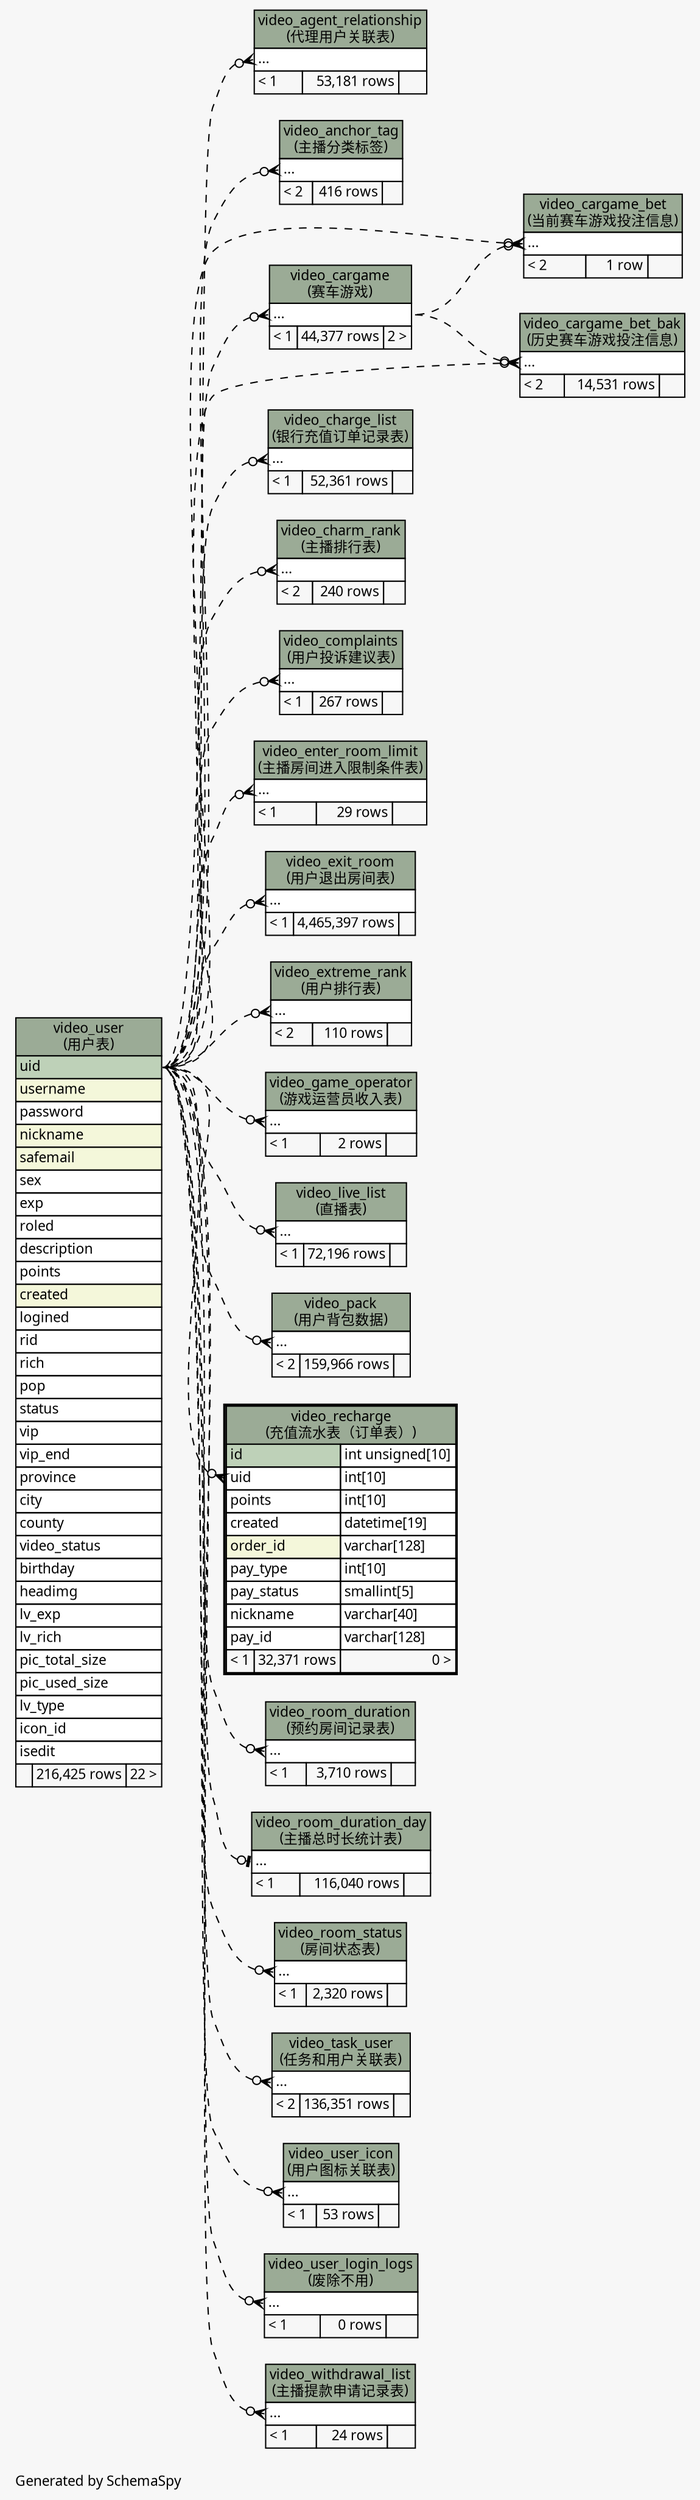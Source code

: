 // dot 2.26.0 on Linux 2.6.32-504.3.3.el6.x86_64
// SchemaSpy rev Unknown
digraph "impliedTwoDegreesRelationshipsDiagram" {
  graph [
    rankdir="RL"
    bgcolor="#f7f7f7"
    label="\nGenerated by SchemaSpy"
    labeljust="l"
    nodesep="0.18"
    ranksep="0.46"
    fontname="Microsoft YaHei"
    fontsize="11"
  ];
  node [
    fontname="Microsoft YaHei"
    fontsize="11"
    shape="plaintext"
  ];
  edge [
    arrowsize="0.8"
  ];
  "video_agent_relationship":"elipses":w -> "video_user":"uid":e [arrowhead=none dir=back arrowtail=crowodot style=dashed];
  "video_anchor_tag":"elipses":w -> "video_user":"uid":e [arrowhead=none dir=back arrowtail=crowodot style=dashed];
  "video_cargame":"elipses":w -> "video_user":"uid":e [arrowhead=none dir=back arrowtail=crowodot style=dashed];
  "video_cargame_bet":"elipses":w -> "video_cargame":"elipses":e [arrowhead=none dir=back arrowtail=crowodot style=dashed];
  "video_cargame_bet":"elipses":w -> "video_user":"uid":e [arrowhead=none dir=back arrowtail=crowodot style=dashed];
  "video_cargame_bet_bak":"elipses":w -> "video_cargame":"elipses":e [arrowhead=none dir=back arrowtail=crowodot style=dashed];
  "video_cargame_bet_bak":"elipses":w -> "video_user":"uid":e [arrowhead=none dir=back arrowtail=crowodot style=dashed];
  "video_charge_list":"elipses":w -> "video_user":"uid":e [arrowhead=none dir=back arrowtail=crowodot style=dashed];
  "video_charm_rank":"elipses":w -> "video_user":"uid":e [arrowhead=none dir=back arrowtail=crowodot style=dashed];
  "video_complaints":"elipses":w -> "video_user":"uid":e [arrowhead=none dir=back arrowtail=crowodot style=dashed];
  "video_enter_room_limit":"elipses":w -> "video_user":"uid":e [arrowhead=none dir=back arrowtail=crowodot style=dashed];
  "video_exit_room":"elipses":w -> "video_user":"uid":e [arrowhead=none dir=back arrowtail=crowodot style=dashed];
  "video_extreme_rank":"elipses":w -> "video_user":"uid":e [arrowhead=none dir=back arrowtail=crowodot style=dashed];
  "video_game_operator":"elipses":w -> "video_user":"uid":e [arrowhead=none dir=back arrowtail=crowodot style=dashed];
  "video_live_list":"elipses":w -> "video_user":"uid":e [arrowhead=none dir=back arrowtail=crowodot style=dashed];
  "video_pack":"elipses":w -> "video_user":"uid":e [arrowhead=none dir=back arrowtail=crowodot style=dashed];
  "video_recharge":"uid":w -> "video_user":"uid":e [arrowhead=none dir=back arrowtail=crowodot style=dashed];
  "video_room_duration":"elipses":w -> "video_user":"uid":e [arrowhead=none dir=back arrowtail=crowodot style=dashed];
  "video_room_duration_day":"elipses":w -> "video_user":"uid":e [arrowhead=none dir=back arrowtail=teeodot style=dashed];
  "video_room_status":"elipses":w -> "video_user":"uid":e [arrowhead=none dir=back arrowtail=crowodot style=dashed];
  "video_task_user":"elipses":w -> "video_user":"uid":e [arrowhead=none dir=back arrowtail=crowodot style=dashed];
  "video_user_icon":"elipses":w -> "video_user":"uid":e [arrowhead=none dir=back arrowtail=crowodot style=dashed];
  "video_user_login_logs":"elipses":w -> "video_user":"uid":e [arrowhead=none dir=back arrowtail=crowodot style=dashed];
  "video_withdrawal_list":"elipses":w -> "video_user":"uid":e [arrowhead=none dir=back arrowtail=crowodot style=dashed];
  "video_agent_relationship" [
    label=<
    <TABLE BORDER="0" CELLBORDER="1" CELLSPACING="0" BGCOLOR="#ffffff">
      <TR><TD COLSPAN="3" BGCOLOR="#9bab96" ALIGN="CENTER">video_agent_relationship<br/>(代理用户关联表)</TD></TR>
      <TR><TD PORT="elipses" COLSPAN="3" ALIGN="LEFT">...</TD></TR>
      <TR><TD ALIGN="LEFT" BGCOLOR="#f7f7f7">&lt; 1</TD><TD ALIGN="RIGHT" BGCOLOR="#f7f7f7">53,181 rows</TD><TD ALIGN="RIGHT" BGCOLOR="#f7f7f7">  </TD></TR>
    </TABLE>>
    URL="video_agent_relationship.html"
    tooltip="video_agent_relationship"
  ];
  "video_anchor_tag" [
    label=<
    <TABLE BORDER="0" CELLBORDER="1" CELLSPACING="0" BGCOLOR="#ffffff">
      <TR><TD COLSPAN="3" BGCOLOR="#9bab96" ALIGN="CENTER">video_anchor_tag<br/>(主播分类标签)</TD></TR>
      <TR><TD PORT="elipses" COLSPAN="3" ALIGN="LEFT">...</TD></TR>
      <TR><TD ALIGN="LEFT" BGCOLOR="#f7f7f7">&lt; 2</TD><TD ALIGN="RIGHT" BGCOLOR="#f7f7f7">416 rows</TD><TD ALIGN="RIGHT" BGCOLOR="#f7f7f7">  </TD></TR>
    </TABLE>>
    URL="video_anchor_tag.html"
    tooltip="video_anchor_tag"
  ];
  "video_cargame" [
    label=<
    <TABLE BORDER="0" CELLBORDER="1" CELLSPACING="0" BGCOLOR="#ffffff">
      <TR><TD COLSPAN="3" BGCOLOR="#9bab96" ALIGN="CENTER">video_cargame<br/>(赛车游戏)</TD></TR>
      <TR><TD PORT="elipses" COLSPAN="3" ALIGN="LEFT">...</TD></TR>
      <TR><TD ALIGN="LEFT" BGCOLOR="#f7f7f7">&lt; 1</TD><TD ALIGN="RIGHT" BGCOLOR="#f7f7f7">44,377 rows</TD><TD ALIGN="RIGHT" BGCOLOR="#f7f7f7">2 &gt;</TD></TR>
    </TABLE>>
    URL="video_cargame.html"
    tooltip="video_cargame"
  ];
  "video_cargame_bet" [
    label=<
    <TABLE BORDER="0" CELLBORDER="1" CELLSPACING="0" BGCOLOR="#ffffff">
      <TR><TD COLSPAN="3" BGCOLOR="#9bab96" ALIGN="CENTER">video_cargame_bet<br/>(当前赛车游戏投注信息)</TD></TR>
      <TR><TD PORT="elipses" COLSPAN="3" ALIGN="LEFT">...</TD></TR>
      <TR><TD ALIGN="LEFT" BGCOLOR="#f7f7f7">&lt; 2</TD><TD ALIGN="RIGHT" BGCOLOR="#f7f7f7">1 row</TD><TD ALIGN="RIGHT" BGCOLOR="#f7f7f7">  </TD></TR>
    </TABLE>>
    URL="video_cargame_bet.html"
    tooltip="video_cargame_bet"
  ];
  "video_cargame_bet_bak" [
    label=<
    <TABLE BORDER="0" CELLBORDER="1" CELLSPACING="0" BGCOLOR="#ffffff">
      <TR><TD COLSPAN="3" BGCOLOR="#9bab96" ALIGN="CENTER">video_cargame_bet_bak<br/>(历史赛车游戏投注信息)</TD></TR>
      <TR><TD PORT="elipses" COLSPAN="3" ALIGN="LEFT">...</TD></TR>
      <TR><TD ALIGN="LEFT" BGCOLOR="#f7f7f7">&lt; 2</TD><TD ALIGN="RIGHT" BGCOLOR="#f7f7f7">14,531 rows</TD><TD ALIGN="RIGHT" BGCOLOR="#f7f7f7">  </TD></TR>
    </TABLE>>
    URL="video_cargame_bet_bak.html"
    tooltip="video_cargame_bet_bak"
  ];
  "video_charge_list" [
    label=<
    <TABLE BORDER="0" CELLBORDER="1" CELLSPACING="0" BGCOLOR="#ffffff">
      <TR><TD COLSPAN="3" BGCOLOR="#9bab96" ALIGN="CENTER">video_charge_list<br/>(银行充值订单记录表)</TD></TR>
      <TR><TD PORT="elipses" COLSPAN="3" ALIGN="LEFT">...</TD></TR>
      <TR><TD ALIGN="LEFT" BGCOLOR="#f7f7f7">&lt; 1</TD><TD ALIGN="RIGHT" BGCOLOR="#f7f7f7">52,361 rows</TD><TD ALIGN="RIGHT" BGCOLOR="#f7f7f7">  </TD></TR>
    </TABLE>>
    URL="video_charge_list.html"
    tooltip="video_charge_list"
  ];
  "video_charm_rank" [
    label=<
    <TABLE BORDER="0" CELLBORDER="1" CELLSPACING="0" BGCOLOR="#ffffff">
      <TR><TD COLSPAN="3" BGCOLOR="#9bab96" ALIGN="CENTER">video_charm_rank<br/>(主播排行表)</TD></TR>
      <TR><TD PORT="elipses" COLSPAN="3" ALIGN="LEFT">...</TD></TR>
      <TR><TD ALIGN="LEFT" BGCOLOR="#f7f7f7">&lt; 2</TD><TD ALIGN="RIGHT" BGCOLOR="#f7f7f7">240 rows</TD><TD ALIGN="RIGHT" BGCOLOR="#f7f7f7">  </TD></TR>
    </TABLE>>
    URL="video_charm_rank.html"
    tooltip="video_charm_rank"
  ];
  "video_complaints" [
    label=<
    <TABLE BORDER="0" CELLBORDER="1" CELLSPACING="0" BGCOLOR="#ffffff">
      <TR><TD COLSPAN="3" BGCOLOR="#9bab96" ALIGN="CENTER">video_complaints<br/>(用户投诉建议表)</TD></TR>
      <TR><TD PORT="elipses" COLSPAN="3" ALIGN="LEFT">...</TD></TR>
      <TR><TD ALIGN="LEFT" BGCOLOR="#f7f7f7">&lt; 1</TD><TD ALIGN="RIGHT" BGCOLOR="#f7f7f7">267 rows</TD><TD ALIGN="RIGHT" BGCOLOR="#f7f7f7">  </TD></TR>
    </TABLE>>
    URL="video_complaints.html"
    tooltip="video_complaints"
  ];
  "video_enter_room_limit" [
    label=<
    <TABLE BORDER="0" CELLBORDER="1" CELLSPACING="0" BGCOLOR="#ffffff">
      <TR><TD COLSPAN="3" BGCOLOR="#9bab96" ALIGN="CENTER">video_enter_room_limit<br/>(主播房间进入限制条件表)</TD></TR>
      <TR><TD PORT="elipses" COLSPAN="3" ALIGN="LEFT">...</TD></TR>
      <TR><TD ALIGN="LEFT" BGCOLOR="#f7f7f7">&lt; 1</TD><TD ALIGN="RIGHT" BGCOLOR="#f7f7f7">29 rows</TD><TD ALIGN="RIGHT" BGCOLOR="#f7f7f7">  </TD></TR>
    </TABLE>>
    URL="video_enter_room_limit.html"
    tooltip="video_enter_room_limit"
  ];
  "video_exit_room" [
    label=<
    <TABLE BORDER="0" CELLBORDER="1" CELLSPACING="0" BGCOLOR="#ffffff">
      <TR><TD COLSPAN="3" BGCOLOR="#9bab96" ALIGN="CENTER">video_exit_room<br/>(用户退出房间表)</TD></TR>
      <TR><TD PORT="elipses" COLSPAN="3" ALIGN="LEFT">...</TD></TR>
      <TR><TD ALIGN="LEFT" BGCOLOR="#f7f7f7">&lt; 1</TD><TD ALIGN="RIGHT" BGCOLOR="#f7f7f7">4,465,397 rows</TD><TD ALIGN="RIGHT" BGCOLOR="#f7f7f7">  </TD></TR>
    </TABLE>>
    URL="video_exit_room.html"
    tooltip="video_exit_room"
  ];
  "video_extreme_rank" [
    label=<
    <TABLE BORDER="0" CELLBORDER="1" CELLSPACING="0" BGCOLOR="#ffffff">
      <TR><TD COLSPAN="3" BGCOLOR="#9bab96" ALIGN="CENTER">video_extreme_rank<br/>(用户排行表)</TD></TR>
      <TR><TD PORT="elipses" COLSPAN="3" ALIGN="LEFT">...</TD></TR>
      <TR><TD ALIGN="LEFT" BGCOLOR="#f7f7f7">&lt; 2</TD><TD ALIGN="RIGHT" BGCOLOR="#f7f7f7">110 rows</TD><TD ALIGN="RIGHT" BGCOLOR="#f7f7f7">  </TD></TR>
    </TABLE>>
    URL="video_extreme_rank.html"
    tooltip="video_extreme_rank"
  ];
  "video_game_operator" [
    label=<
    <TABLE BORDER="0" CELLBORDER="1" CELLSPACING="0" BGCOLOR="#ffffff">
      <TR><TD COLSPAN="3" BGCOLOR="#9bab96" ALIGN="CENTER">video_game_operator<br/>(游戏运营员收入表)</TD></TR>
      <TR><TD PORT="elipses" COLSPAN="3" ALIGN="LEFT">...</TD></TR>
      <TR><TD ALIGN="LEFT" BGCOLOR="#f7f7f7">&lt; 1</TD><TD ALIGN="RIGHT" BGCOLOR="#f7f7f7">2 rows</TD><TD ALIGN="RIGHT" BGCOLOR="#f7f7f7">  </TD></TR>
    </TABLE>>
    URL="video_game_operator.html"
    tooltip="video_game_operator"
  ];
  "video_live_list" [
    label=<
    <TABLE BORDER="0" CELLBORDER="1" CELLSPACING="0" BGCOLOR="#ffffff">
      <TR><TD COLSPAN="3" BGCOLOR="#9bab96" ALIGN="CENTER">video_live_list<br/>(直播表)</TD></TR>
      <TR><TD PORT="elipses" COLSPAN="3" ALIGN="LEFT">...</TD></TR>
      <TR><TD ALIGN="LEFT" BGCOLOR="#f7f7f7">&lt; 1</TD><TD ALIGN="RIGHT" BGCOLOR="#f7f7f7">72,196 rows</TD><TD ALIGN="RIGHT" BGCOLOR="#f7f7f7">  </TD></TR>
    </TABLE>>
    URL="video_live_list.html"
    tooltip="video_live_list"
  ];
  "video_pack" [
    label=<
    <TABLE BORDER="0" CELLBORDER="1" CELLSPACING="0" BGCOLOR="#ffffff">
      <TR><TD COLSPAN="3" BGCOLOR="#9bab96" ALIGN="CENTER">video_pack<br/>(用户背包数据)</TD></TR>
      <TR><TD PORT="elipses" COLSPAN="3" ALIGN="LEFT">...</TD></TR>
      <TR><TD ALIGN="LEFT" BGCOLOR="#f7f7f7">&lt; 2</TD><TD ALIGN="RIGHT" BGCOLOR="#f7f7f7">159,966 rows</TD><TD ALIGN="RIGHT" BGCOLOR="#f7f7f7">  </TD></TR>
    </TABLE>>
    URL="video_pack.html"
    tooltip="video_pack"
  ];
  "video_recharge" [
    label=<
    <TABLE BORDER="2" CELLBORDER="1" CELLSPACING="0" BGCOLOR="#ffffff">
      <TR><TD COLSPAN="3" BGCOLOR="#9bab96" ALIGN="CENTER">video_recharge<br/>(充值流水表（订单表）)</TD></TR>
      <TR><TD PORT="id" COLSPAN="2" BGCOLOR="#bed1b8" ALIGN="LEFT">id</TD><TD PORT="id.type" ALIGN="LEFT">int unsigned[10]</TD></TR>
      <TR><TD PORT="uid" COLSPAN="2" ALIGN="LEFT">uid</TD><TD PORT="uid.type" ALIGN="LEFT">int[10]</TD></TR>
      <TR><TD PORT="points" COLSPAN="2" ALIGN="LEFT">points</TD><TD PORT="points.type" ALIGN="LEFT">int[10]</TD></TR>
      <TR><TD PORT="created" COLSPAN="2" ALIGN="LEFT">created</TD><TD PORT="created.type" ALIGN="LEFT">datetime[19]</TD></TR>
      <TR><TD PORT="order_id" COLSPAN="2" BGCOLOR="#f4f7da" ALIGN="LEFT">order_id</TD><TD PORT="order_id.type" ALIGN="LEFT">varchar[128]</TD></TR>
      <TR><TD PORT="pay_type" COLSPAN="2" ALIGN="LEFT">pay_type</TD><TD PORT="pay_type.type" ALIGN="LEFT">int[10]</TD></TR>
      <TR><TD PORT="pay_status" COLSPAN="2" ALIGN="LEFT">pay_status</TD><TD PORT="pay_status.type" ALIGN="LEFT">smallint[5]</TD></TR>
      <TR><TD PORT="nickname" COLSPAN="2" ALIGN="LEFT">nickname</TD><TD PORT="nickname.type" ALIGN="LEFT">varchar[40]</TD></TR>
      <TR><TD PORT="pay_id" COLSPAN="2" ALIGN="LEFT">pay_id</TD><TD PORT="pay_id.type" ALIGN="LEFT">varchar[128]</TD></TR>
      <TR><TD ALIGN="LEFT" BGCOLOR="#f7f7f7">&lt; 1</TD><TD ALIGN="RIGHT" BGCOLOR="#f7f7f7">32,371 rows</TD><TD ALIGN="RIGHT" BGCOLOR="#f7f7f7">0 &gt;</TD></TR>
    </TABLE>>
    URL="video_recharge.html"
    tooltip="video_recharge"
  ];
  "video_room_duration" [
    label=<
    <TABLE BORDER="0" CELLBORDER="1" CELLSPACING="0" BGCOLOR="#ffffff">
      <TR><TD COLSPAN="3" BGCOLOR="#9bab96" ALIGN="CENTER">video_room_duration<br/>(预约房间记录表)</TD></TR>
      <TR><TD PORT="elipses" COLSPAN="3" ALIGN="LEFT">...</TD></TR>
      <TR><TD ALIGN="LEFT" BGCOLOR="#f7f7f7">&lt; 1</TD><TD ALIGN="RIGHT" BGCOLOR="#f7f7f7">3,710 rows</TD><TD ALIGN="RIGHT" BGCOLOR="#f7f7f7">  </TD></TR>
    </TABLE>>
    URL="video_room_duration.html"
    tooltip="video_room_duration"
  ];
  "video_room_duration_day" [
    label=<
    <TABLE BORDER="0" CELLBORDER="1" CELLSPACING="0" BGCOLOR="#ffffff">
      <TR><TD COLSPAN="3" BGCOLOR="#9bab96" ALIGN="CENTER">video_room_duration_day<br/>(主播总时长统计表)</TD></TR>
      <TR><TD PORT="elipses" COLSPAN="3" ALIGN="LEFT">...</TD></TR>
      <TR><TD ALIGN="LEFT" BGCOLOR="#f7f7f7">&lt; 1</TD><TD ALIGN="RIGHT" BGCOLOR="#f7f7f7">116,040 rows</TD><TD ALIGN="RIGHT" BGCOLOR="#f7f7f7">  </TD></TR>
    </TABLE>>
    URL="video_room_duration_day.html"
    tooltip="video_room_duration_day"
  ];
  "video_room_status" [
    label=<
    <TABLE BORDER="0" CELLBORDER="1" CELLSPACING="0" BGCOLOR="#ffffff">
      <TR><TD COLSPAN="3" BGCOLOR="#9bab96" ALIGN="CENTER">video_room_status<br/>(房间状态表)</TD></TR>
      <TR><TD PORT="elipses" COLSPAN="3" ALIGN="LEFT">...</TD></TR>
      <TR><TD ALIGN="LEFT" BGCOLOR="#f7f7f7">&lt; 1</TD><TD ALIGN="RIGHT" BGCOLOR="#f7f7f7">2,320 rows</TD><TD ALIGN="RIGHT" BGCOLOR="#f7f7f7">  </TD></TR>
    </TABLE>>
    URL="video_room_status.html"
    tooltip="video_room_status"
  ];
  "video_task_user" [
    label=<
    <TABLE BORDER="0" CELLBORDER="1" CELLSPACING="0" BGCOLOR="#ffffff">
      <TR><TD COLSPAN="3" BGCOLOR="#9bab96" ALIGN="CENTER">video_task_user<br/>(任务和用户关联表)</TD></TR>
      <TR><TD PORT="elipses" COLSPAN="3" ALIGN="LEFT">...</TD></TR>
      <TR><TD ALIGN="LEFT" BGCOLOR="#f7f7f7">&lt; 2</TD><TD ALIGN="RIGHT" BGCOLOR="#f7f7f7">136,351 rows</TD><TD ALIGN="RIGHT" BGCOLOR="#f7f7f7">  </TD></TR>
    </TABLE>>
    URL="video_task_user.html"
    tooltip="video_task_user"
  ];
  "video_user" [
    label=<
    <TABLE BORDER="0" CELLBORDER="1" CELLSPACING="0" BGCOLOR="#ffffff">
      <TR><TD COLSPAN="3" BGCOLOR="#9bab96" ALIGN="CENTER">video_user<br/>(用户表)</TD></TR>
      <TR><TD PORT="uid" COLSPAN="3" BGCOLOR="#bed1b8" ALIGN="LEFT">uid</TD></TR>
      <TR><TD PORT="username" COLSPAN="3" BGCOLOR="#f4f7da" ALIGN="LEFT">username</TD></TR>
      <TR><TD PORT="password" COLSPAN="3" ALIGN="LEFT">password</TD></TR>
      <TR><TD PORT="nickname" COLSPAN="3" BGCOLOR="#f4f7da" ALIGN="LEFT">nickname</TD></TR>
      <TR><TD PORT="safemail" COLSPAN="3" BGCOLOR="#f4f7da" ALIGN="LEFT">safemail</TD></TR>
      <TR><TD PORT="sex" COLSPAN="3" ALIGN="LEFT">sex</TD></TR>
      <TR><TD PORT="exp" COLSPAN="3" ALIGN="LEFT">exp</TD></TR>
      <TR><TD PORT="roled" COLSPAN="3" ALIGN="LEFT">roled</TD></TR>
      <TR><TD PORT="description" COLSPAN="3" ALIGN="LEFT">description</TD></TR>
      <TR><TD PORT="points" COLSPAN="3" ALIGN="LEFT">points</TD></TR>
      <TR><TD PORT="created" COLSPAN="3" BGCOLOR="#f4f7da" ALIGN="LEFT">created</TD></TR>
      <TR><TD PORT="logined" COLSPAN="3" ALIGN="LEFT">logined</TD></TR>
      <TR><TD PORT="rid" COLSPAN="3" ALIGN="LEFT">rid</TD></TR>
      <TR><TD PORT="rich" COLSPAN="3" ALIGN="LEFT">rich</TD></TR>
      <TR><TD PORT="pop" COLSPAN="3" ALIGN="LEFT">pop</TD></TR>
      <TR><TD PORT="status" COLSPAN="3" ALIGN="LEFT">status</TD></TR>
      <TR><TD PORT="vip" COLSPAN="3" ALIGN="LEFT">vip</TD></TR>
      <TR><TD PORT="vip_end" COLSPAN="3" ALIGN="LEFT">vip_end</TD></TR>
      <TR><TD PORT="province" COLSPAN="3" ALIGN="LEFT">province</TD></TR>
      <TR><TD PORT="city" COLSPAN="3" ALIGN="LEFT">city</TD></TR>
      <TR><TD PORT="county" COLSPAN="3" ALIGN="LEFT">county</TD></TR>
      <TR><TD PORT="video_status" COLSPAN="3" ALIGN="LEFT">video_status</TD></TR>
      <TR><TD PORT="birthday" COLSPAN="3" ALIGN="LEFT">birthday</TD></TR>
      <TR><TD PORT="headimg" COLSPAN="3" ALIGN="LEFT">headimg</TD></TR>
      <TR><TD PORT="lv_exp" COLSPAN="3" ALIGN="LEFT">lv_exp</TD></TR>
      <TR><TD PORT="lv_rich" COLSPAN="3" ALIGN="LEFT">lv_rich</TD></TR>
      <TR><TD PORT="pic_total_size" COLSPAN="3" ALIGN="LEFT">pic_total_size</TD></TR>
      <TR><TD PORT="pic_used_size" COLSPAN="3" ALIGN="LEFT">pic_used_size</TD></TR>
      <TR><TD PORT="lv_type" COLSPAN="3" ALIGN="LEFT">lv_type</TD></TR>
      <TR><TD PORT="icon_id" COLSPAN="3" ALIGN="LEFT">icon_id</TD></TR>
      <TR><TD PORT="isedit" COLSPAN="3" ALIGN="LEFT">isedit</TD></TR>
      <TR><TD ALIGN="LEFT" BGCOLOR="#f7f7f7">  </TD><TD ALIGN="RIGHT" BGCOLOR="#f7f7f7">216,425 rows</TD><TD ALIGN="RIGHT" BGCOLOR="#f7f7f7">22 &gt;</TD></TR>
    </TABLE>>
    URL="video_user.html"
    tooltip="video_user"
  ];
  "video_user_icon" [
    label=<
    <TABLE BORDER="0" CELLBORDER="1" CELLSPACING="0" BGCOLOR="#ffffff">
      <TR><TD COLSPAN="3" BGCOLOR="#9bab96" ALIGN="CENTER">video_user_icon<br/>(用户图标关联表)</TD></TR>
      <TR><TD PORT="elipses" COLSPAN="3" ALIGN="LEFT">...</TD></TR>
      <TR><TD ALIGN="LEFT" BGCOLOR="#f7f7f7">&lt; 1</TD><TD ALIGN="RIGHT" BGCOLOR="#f7f7f7">53 rows</TD><TD ALIGN="RIGHT" BGCOLOR="#f7f7f7">  </TD></TR>
    </TABLE>>
    URL="video_user_icon.html"
    tooltip="video_user_icon"
  ];
  "video_user_login_logs" [
    label=<
    <TABLE BORDER="0" CELLBORDER="1" CELLSPACING="0" BGCOLOR="#ffffff">
      <TR><TD COLSPAN="3" BGCOLOR="#9bab96" ALIGN="CENTER">video_user_login_logs<br/>(废除不用)</TD></TR>
      <TR><TD PORT="elipses" COLSPAN="3" ALIGN="LEFT">...</TD></TR>
      <TR><TD ALIGN="LEFT" BGCOLOR="#f7f7f7">&lt; 1</TD><TD ALIGN="RIGHT" BGCOLOR="#f7f7f7">0 rows</TD><TD ALIGN="RIGHT" BGCOLOR="#f7f7f7">  </TD></TR>
    </TABLE>>
    URL="video_user_login_logs.html"
    tooltip="video_user_login_logs"
  ];
  "video_withdrawal_list" [
    label=<
    <TABLE BORDER="0" CELLBORDER="1" CELLSPACING="0" BGCOLOR="#ffffff">
      <TR><TD COLSPAN="3" BGCOLOR="#9bab96" ALIGN="CENTER">video_withdrawal_list<br/>(主播提款申请记录表)</TD></TR>
      <TR><TD PORT="elipses" COLSPAN="3" ALIGN="LEFT">...</TD></TR>
      <TR><TD ALIGN="LEFT" BGCOLOR="#f7f7f7">&lt; 1</TD><TD ALIGN="RIGHT" BGCOLOR="#f7f7f7">24 rows</TD><TD ALIGN="RIGHT" BGCOLOR="#f7f7f7">  </TD></TR>
    </TABLE>>
    URL="video_withdrawal_list.html"
    tooltip="video_withdrawal_list"
  ];
}
